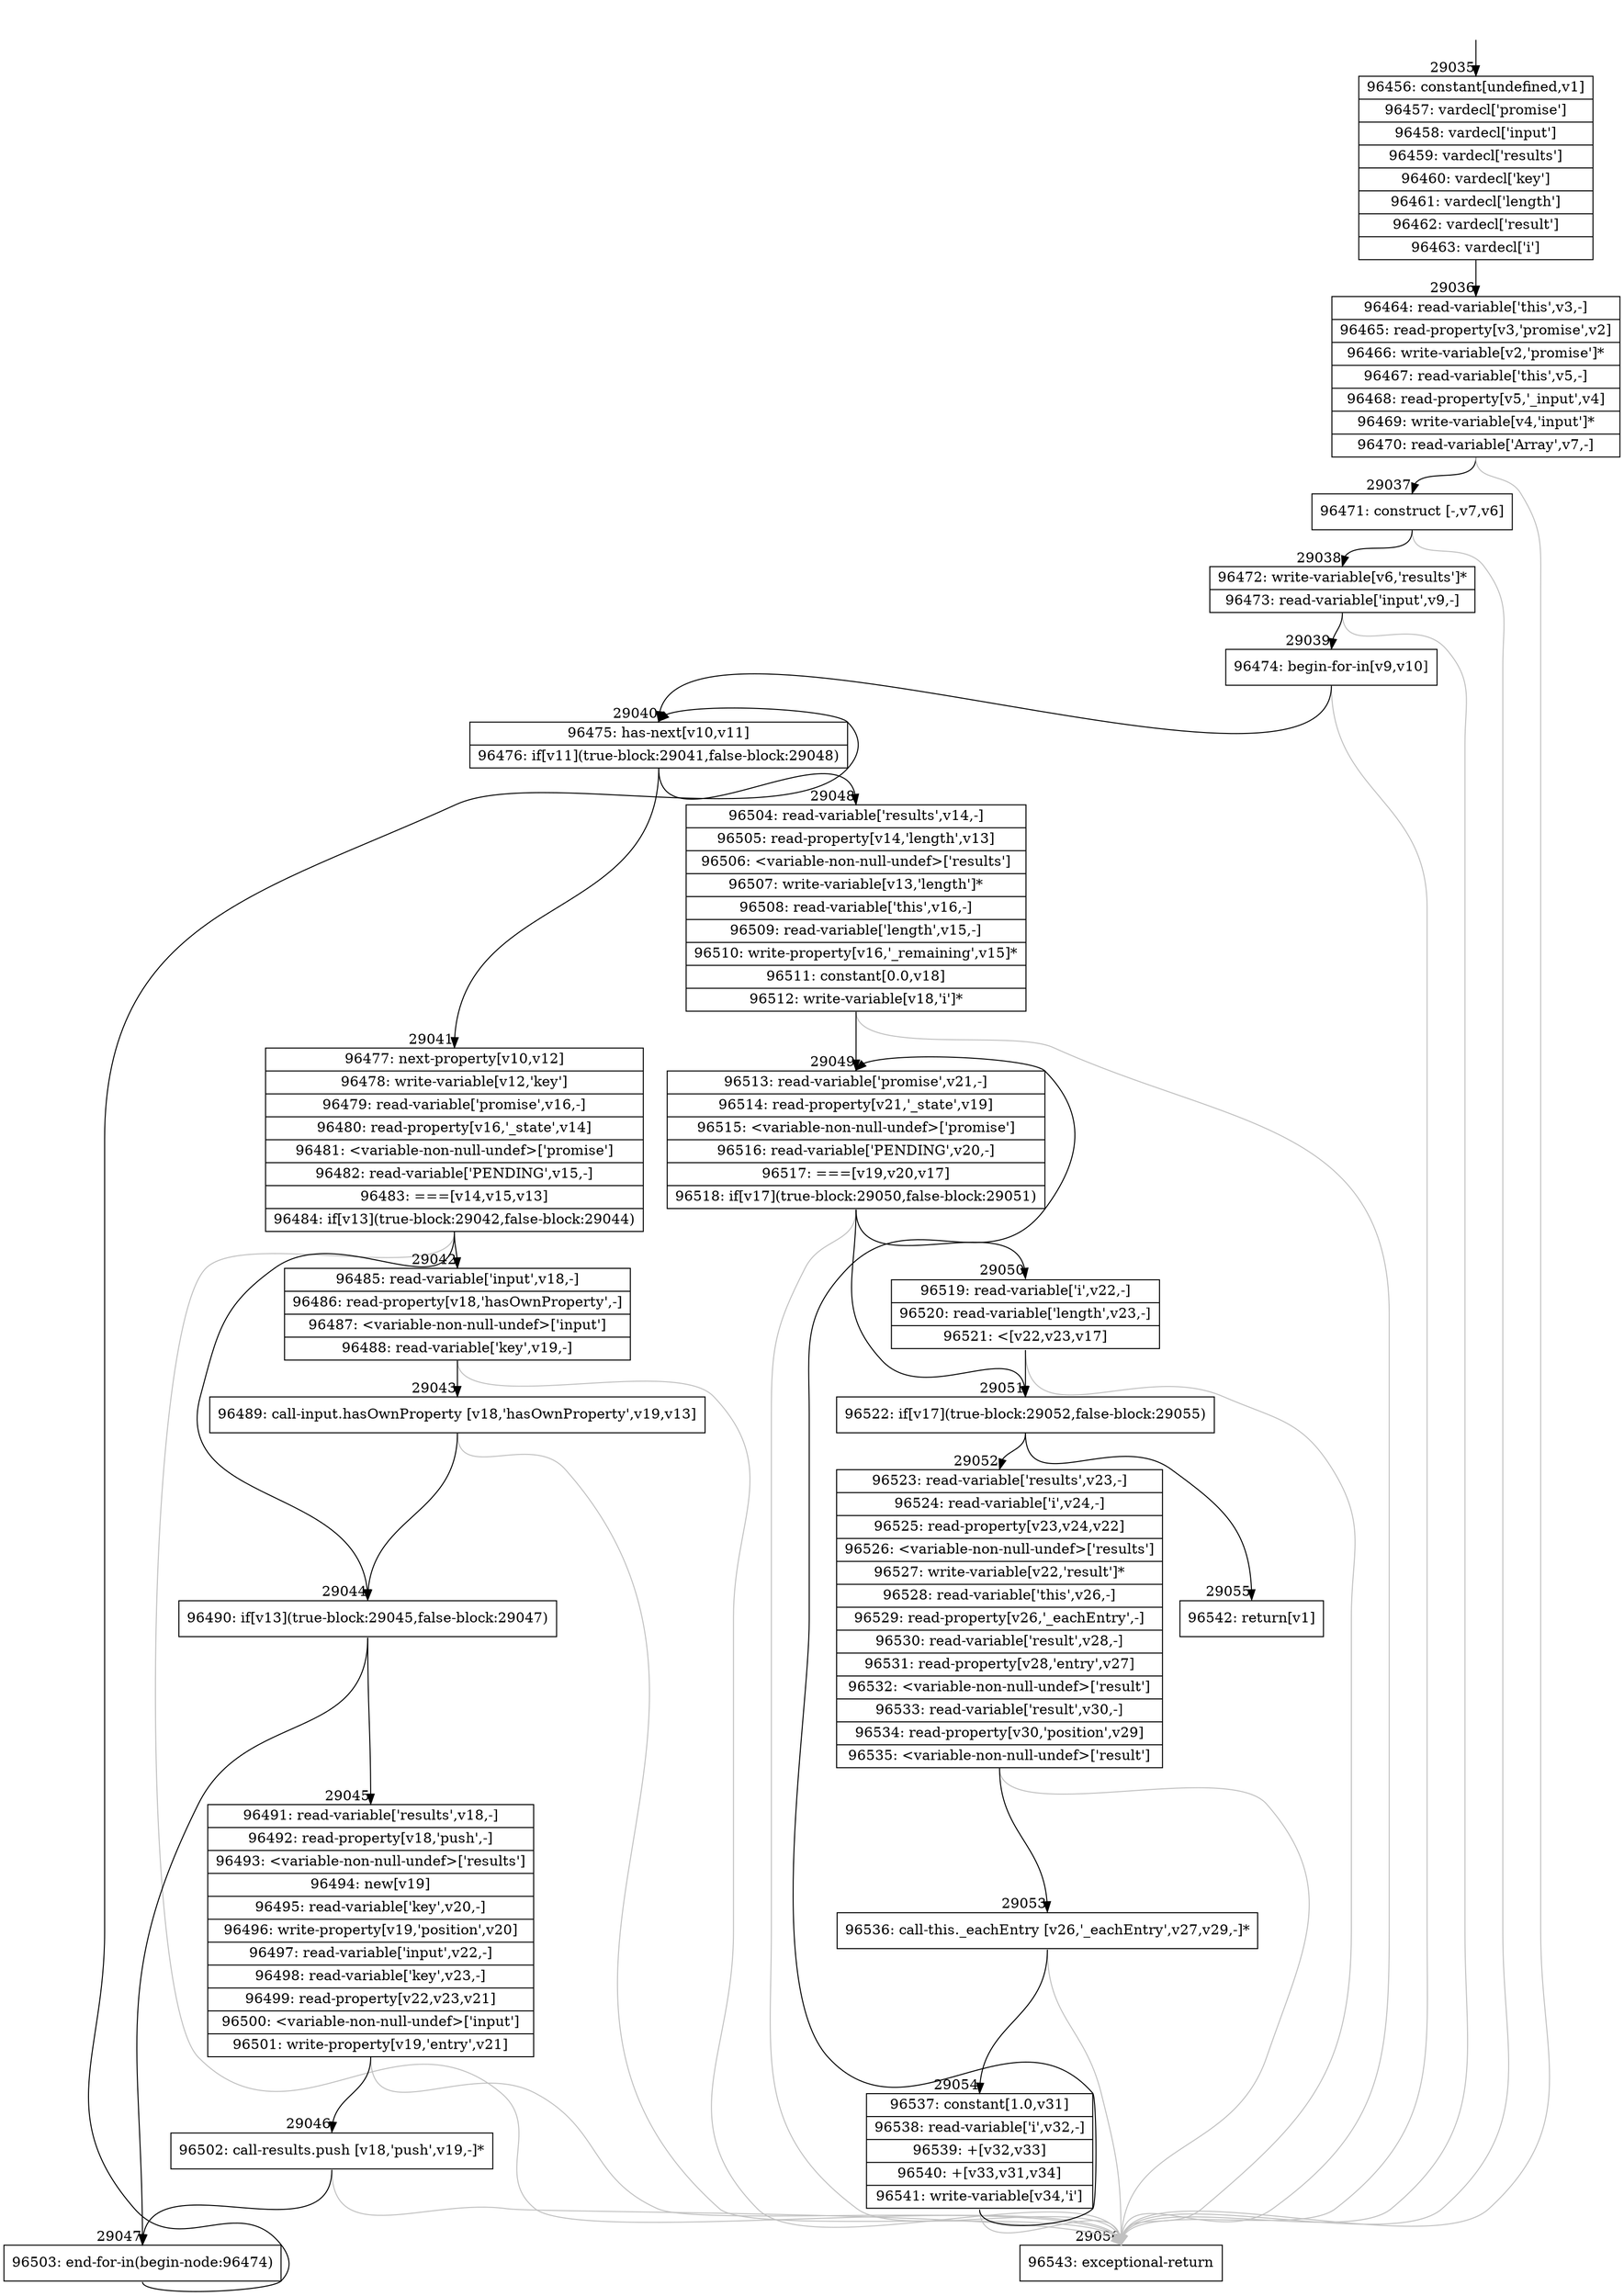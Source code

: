 digraph {
rankdir="TD"
BB_entry2567[shape=none,label=""];
BB_entry2567 -> BB29035 [tailport=s, headport=n, headlabel="    29035"]
BB29035 [shape=record label="{96456: constant[undefined,v1]|96457: vardecl['promise']|96458: vardecl['input']|96459: vardecl['results']|96460: vardecl['key']|96461: vardecl['length']|96462: vardecl['result']|96463: vardecl['i']}" ] 
BB29035 -> BB29036 [tailport=s, headport=n, headlabel="      29036"]
BB29036 [shape=record label="{96464: read-variable['this',v3,-]|96465: read-property[v3,'promise',v2]|96466: write-variable[v2,'promise']*|96467: read-variable['this',v5,-]|96468: read-property[v5,'_input',v4]|96469: write-variable[v4,'input']*|96470: read-variable['Array',v7,-]}" ] 
BB29036 -> BB29037 [tailport=s, headport=n, headlabel="      29037"]
BB29036 -> BB29056 [tailport=s, headport=n, color=gray, headlabel="      29056"]
BB29037 [shape=record label="{96471: construct [-,v7,v6]}" ] 
BB29037 -> BB29038 [tailport=s, headport=n, headlabel="      29038"]
BB29037 -> BB29056 [tailport=s, headport=n, color=gray]
BB29038 [shape=record label="{96472: write-variable[v6,'results']*|96473: read-variable['input',v9,-]}" ] 
BB29038 -> BB29039 [tailport=s, headport=n, headlabel="      29039"]
BB29038 -> BB29056 [tailport=s, headport=n, color=gray]
BB29039 [shape=record label="{96474: begin-for-in[v9,v10]}" ] 
BB29039 -> BB29040 [tailport=s, headport=n, headlabel="      29040"]
BB29039 -> BB29056 [tailport=s, headport=n, color=gray]
BB29040 [shape=record label="{96475: has-next[v10,v11]|96476: if[v11](true-block:29041,false-block:29048)}" ] 
BB29040 -> BB29041 [tailport=s, headport=n, headlabel="      29041"]
BB29040 -> BB29048 [tailport=s, headport=n, headlabel="      29048"]
BB29041 [shape=record label="{96477: next-property[v10,v12]|96478: write-variable[v12,'key']|96479: read-variable['promise',v16,-]|96480: read-property[v16,'_state',v14]|96481: \<variable-non-null-undef\>['promise']|96482: read-variable['PENDING',v15,-]|96483: ===[v14,v15,v13]|96484: if[v13](true-block:29042,false-block:29044)}" ] 
BB29041 -> BB29044 [tailport=s, headport=n, headlabel="      29044"]
BB29041 -> BB29042 [tailport=s, headport=n, headlabel="      29042"]
BB29041 -> BB29056 [tailport=s, headport=n, color=gray]
BB29042 [shape=record label="{96485: read-variable['input',v18,-]|96486: read-property[v18,'hasOwnProperty',-]|96487: \<variable-non-null-undef\>['input']|96488: read-variable['key',v19,-]}" ] 
BB29042 -> BB29043 [tailport=s, headport=n, headlabel="      29043"]
BB29042 -> BB29056 [tailport=s, headport=n, color=gray]
BB29043 [shape=record label="{96489: call-input.hasOwnProperty [v18,'hasOwnProperty',v19,v13]}" ] 
BB29043 -> BB29044 [tailport=s, headport=n]
BB29043 -> BB29056 [tailport=s, headport=n, color=gray]
BB29044 [shape=record label="{96490: if[v13](true-block:29045,false-block:29047)}" ] 
BB29044 -> BB29045 [tailport=s, headport=n, headlabel="      29045"]
BB29044 -> BB29047 [tailport=s, headport=n, headlabel="      29047"]
BB29045 [shape=record label="{96491: read-variable['results',v18,-]|96492: read-property[v18,'push',-]|96493: \<variable-non-null-undef\>['results']|96494: new[v19]|96495: read-variable['key',v20,-]|96496: write-property[v19,'position',v20]|96497: read-variable['input',v22,-]|96498: read-variable['key',v23,-]|96499: read-property[v22,v23,v21]|96500: \<variable-non-null-undef\>['input']|96501: write-property[v19,'entry',v21]}" ] 
BB29045 -> BB29046 [tailport=s, headport=n, headlabel="      29046"]
BB29045 -> BB29056 [tailport=s, headport=n, color=gray]
BB29046 [shape=record label="{96502: call-results.push [v18,'push',v19,-]*}" ] 
BB29046 -> BB29047 [tailport=s, headport=n]
BB29046 -> BB29056 [tailport=s, headport=n, color=gray]
BB29047 [shape=record label="{96503: end-for-in(begin-node:96474)}" ] 
BB29047 -> BB29040 [tailport=s, headport=n]
BB29048 [shape=record label="{96504: read-variable['results',v14,-]|96505: read-property[v14,'length',v13]|96506: \<variable-non-null-undef\>['results']|96507: write-variable[v13,'length']*|96508: read-variable['this',v16,-]|96509: read-variable['length',v15,-]|96510: write-property[v16,'_remaining',v15]*|96511: constant[0.0,v18]|96512: write-variable[v18,'i']*}" ] 
BB29048 -> BB29049 [tailport=s, headport=n, headlabel="      29049"]
BB29048 -> BB29056 [tailport=s, headport=n, color=gray]
BB29049 [shape=record label="{96513: read-variable['promise',v21,-]|96514: read-property[v21,'_state',v19]|96515: \<variable-non-null-undef\>['promise']|96516: read-variable['PENDING',v20,-]|96517: ===[v19,v20,v17]|96518: if[v17](true-block:29050,false-block:29051)}" ] 
BB29049 -> BB29051 [tailport=s, headport=n, headlabel="      29051"]
BB29049 -> BB29050 [tailport=s, headport=n, headlabel="      29050"]
BB29049 -> BB29056 [tailport=s, headport=n, color=gray]
BB29050 [shape=record label="{96519: read-variable['i',v22,-]|96520: read-variable['length',v23,-]|96521: \<[v22,v23,v17]}" ] 
BB29050 -> BB29051 [tailport=s, headport=n]
BB29050 -> BB29056 [tailport=s, headport=n, color=gray]
BB29051 [shape=record label="{96522: if[v17](true-block:29052,false-block:29055)}" ] 
BB29051 -> BB29052 [tailport=s, headport=n, headlabel="      29052"]
BB29051 -> BB29055 [tailport=s, headport=n, headlabel="      29055"]
BB29052 [shape=record label="{96523: read-variable['results',v23,-]|96524: read-variable['i',v24,-]|96525: read-property[v23,v24,v22]|96526: \<variable-non-null-undef\>['results']|96527: write-variable[v22,'result']*|96528: read-variable['this',v26,-]|96529: read-property[v26,'_eachEntry',-]|96530: read-variable['result',v28,-]|96531: read-property[v28,'entry',v27]|96532: \<variable-non-null-undef\>['result']|96533: read-variable['result',v30,-]|96534: read-property[v30,'position',v29]|96535: \<variable-non-null-undef\>['result']}" ] 
BB29052 -> BB29053 [tailport=s, headport=n, headlabel="      29053"]
BB29052 -> BB29056 [tailport=s, headport=n, color=gray]
BB29053 [shape=record label="{96536: call-this._eachEntry [v26,'_eachEntry',v27,v29,-]*}" ] 
BB29053 -> BB29054 [tailport=s, headport=n, headlabel="      29054"]
BB29053 -> BB29056 [tailport=s, headport=n, color=gray]
BB29054 [shape=record label="{96537: constant[1.0,v31]|96538: read-variable['i',v32,-]|96539: +[v32,v33]|96540: +[v33,v31,v34]|96541: write-variable[v34,'i']}" ] 
BB29054 -> BB29049 [tailport=s, headport=n]
BB29054 -> BB29056 [tailport=s, headport=n, color=gray]
BB29055 [shape=record label="{96542: return[v1]}" ] 
BB29056 [shape=record label="{96543: exceptional-return}" ] 
//#$~ 52052
}
